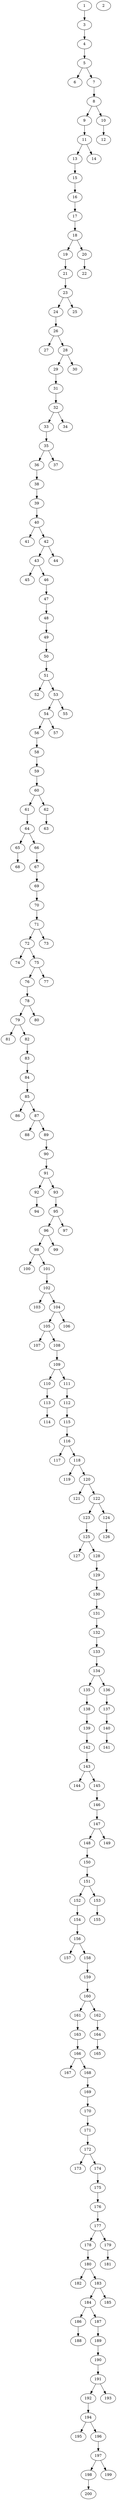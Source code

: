 // DAG automatically generated by daggen at Wed Apr 12 12:22:58 2017
// ./daggen --dot -n 200 --jump=1 --fat=0.2 --regularity=0.6 --density=0.4 
digraph G {
  1 [size="782757789696", alpha="0.05"]
  1 -> 3 [size ="679477248"]
  2 [size="8589934592", alpha="0.16"]
  3 [size="8483832510", alpha="0.13"]
  3 -> 4 [size ="209715200"]
  4 [size="319632046292", alpha="0.01"]
  4 -> 5 [size ="536870912"]
  5 [size="368293445632", alpha="0.12"]
  5 -> 6 [size ="411041792"]
  5 -> 7 [size ="411041792"]
  6 [size="431479968290", alpha="0.02"]
  7 [size="134465614945", alpha="0.03"]
  7 -> 8 [size ="209715200"]
  8 [size="134217728000", alpha="0.03"]
  8 -> 9 [size ="209715200"]
  8 -> 10 [size ="209715200"]
  9 [size="1107150408294", alpha="0.00"]
  9 -> 11 [size ="838860800"]
  10 [size="14632694566", alpha="0.18"]
  10 -> 12 [size ="411041792"]
  11 [size="8589934592", alpha="0.15"]
  11 -> 13 [size ="33554432"]
  11 -> 14 [size ="33554432"]
  12 [size="134217728000", alpha="0.00"]
  13 [size="782757789696", alpha="0.14"]
  13 -> 15 [size ="679477248"]
  14 [size="866321395316", alpha="0.01"]
  15 [size="68719476736", alpha="0.13"]
  15 -> 16 [size ="134217728"]
  16 [size="1731127986", alpha="0.19"]
  16 -> 17 [size ="33554432"]
  17 [size="162281346488", alpha="0.02"]
  17 -> 18 [size ="301989888"]
  18 [size="549755813888", alpha="0.16"]
  18 -> 19 [size ="536870912"]
  18 -> 20 [size ="536870912"]
  19 [size="875952263604", alpha="0.05"]
  19 -> 21 [size ="838860800"]
  20 [size="4009825373", alpha="0.02"]
  20 -> 22 [size ="134217728"]
  21 [size="782757789696", alpha="0.11"]
  21 -> 23 [size ="679477248"]
  22 [size="727221561602", alpha="0.03"]
  23 [size="30237258776", alpha="0.16"]
  23 -> 24 [size ="536870912"]
  23 -> 25 [size ="536870912"]
  24 [size="368293445632", alpha="0.03"]
  24 -> 26 [size ="411041792"]
  25 [size="40856399638", alpha="0.13"]
  26 [size="6393023692", alpha="0.08"]
  26 -> 27 [size ="301989888"]
  26 -> 28 [size ="301989888"]
  27 [size="162507594659", alpha="0.02"]
  28 [size="134217728000", alpha="0.06"]
  28 -> 29 [size ="209715200"]
  28 -> 30 [size ="209715200"]
  29 [size="1340568091699", alpha="0.16"]
  29 -> 31 [size ="838860800"]
  30 [size="231928233984", alpha="0.04"]
  31 [size="134217728000", alpha="0.20"]
  31 -> 32 [size ="209715200"]
  32 [size="231928233984", alpha="0.07"]
  32 -> 33 [size ="301989888"]
  32 -> 34 [size ="301989888"]
  33 [size="232707122247", alpha="0.20"]
  33 -> 35 [size ="301989888"]
  34 [size="346447992954", alpha="0.09"]
  35 [size="100932335432", alpha="0.17"]
  35 -> 36 [size ="301989888"]
  35 -> 37 [size ="301989888"]
  36 [size="1513910674", alpha="0.19"]
  36 -> 38 [size ="33554432"]
  37 [size="368293445632", alpha="0.02"]
  38 [size="14098588578", alpha="0.17"]
  38 -> 39 [size ="301989888"]
  39 [size="231928233984", alpha="0.18"]
  39 -> 40 [size ="301989888"]
  40 [size="292423979", alpha="0.10"]
  40 -> 41 [size ="33554432"]
  40 -> 42 [size ="33554432"]
  41 [size="123916463380", alpha="0.01"]
  42 [size="31624218070", alpha="0.04"]
  42 -> 43 [size ="536870912"]
  42 -> 44 [size ="536870912"]
  43 [size="47088533844", alpha="0.02"]
  43 -> 45 [size ="33554432"]
  43 -> 46 [size ="33554432"]
  44 [size="368293445632", alpha="0.05"]
  45 [size="7002538040", alpha="0.15"]
  46 [size="346665742616", alpha="0.19"]
  46 -> 47 [size ="301989888"]
  47 [size="780052042700", alpha="0.01"]
  47 -> 48 [size ="838860800"]
  48 [size="231928233984", alpha="0.18"]
  48 -> 49 [size ="301989888"]
  49 [size="3493827101", alpha="0.03"]
  49 -> 50 [size ="301989888"]
  50 [size="27951933172", alpha="0.20"]
  50 -> 51 [size ="838860800"]
  51 [size="231928233984", alpha="0.02"]
  51 -> 52 [size ="301989888"]
  51 -> 53 [size ="301989888"]
  52 [size="549755813888", alpha="0.18"]
  53 [size="782757789696", alpha="0.07"]
  53 -> 54 [size ="679477248"]
  53 -> 55 [size ="679477248"]
  54 [size="134217728000", alpha="0.07"]
  54 -> 56 [size ="209715200"]
  54 -> 57 [size ="209715200"]
  55 [size="782757789696", alpha="0.06"]
  56 [size="134217728000", alpha="0.16"]
  56 -> 58 [size ="209715200"]
  57 [size="550909058", alpha="0.20"]
  58 [size="284625228782", alpha="0.01"]
  58 -> 59 [size ="411041792"]
  59 [size="5028174400", alpha="0.09"]
  59 -> 60 [size ="536870912"]
  60 [size="2784825456", alpha="0.00"]
  60 -> 61 [size ="75497472"]
  60 -> 62 [size ="75497472"]
  61 [size="1381167554", alpha="0.12"]
  61 -> 64 [size ="134217728"]
  62 [size="9735145275", alpha="0.02"]
  62 -> 63 [size ="209715200"]
  63 [size="19652710513", alpha="0.05"]
  64 [size="210613763261", alpha="0.07"]
  64 -> 65 [size ="209715200"]
  64 -> 66 [size ="209715200"]
  65 [size="34215494968", alpha="0.07"]
  65 -> 68 [size ="536870912"]
  66 [size="5498348364", alpha="0.02"]
  66 -> 67 [size ="209715200"]
  67 [size="134217728000", alpha="0.09"]
  67 -> 69 [size ="209715200"]
  68 [size="8589934592", alpha="0.06"]
  69 [size="1073741824000", alpha="0.06"]
  69 -> 70 [size ="838860800"]
  70 [size="429462980428", alpha="0.08"]
  70 -> 71 [size ="301989888"]
  71 [size="7289319024", alpha="0.11"]
  71 -> 72 [size ="134217728"]
  71 -> 73 [size ="134217728"]
  72 [size="232915245660", alpha="0.03"]
  72 -> 74 [size ="209715200"]
  72 -> 75 [size ="209715200"]
  73 [size="251083858489", alpha="0.20"]
  74 [size="599097916240", alpha="0.19"]
  75 [size="9435397455", alpha="0.10"]
  75 -> 76 [size ="209715200"]
  75 -> 77 [size ="209715200"]
  76 [size="368293445632", alpha="0.11"]
  76 -> 78 [size ="411041792"]
  77 [size="24301579040", alpha="0.06"]
  78 [size="175169819819", alpha="0.15"]
  78 -> 79 [size ="301989888"]
  78 -> 80 [size ="301989888"]
  79 [size="19463913879", alpha="0.10"]
  79 -> 81 [size ="33554432"]
  79 -> 82 [size ="33554432"]
  80 [size="19593331762", alpha="0.13"]
  81 [size="6490525452", alpha="0.03"]
  82 [size="1665238690", alpha="0.09"]
  82 -> 83 [size ="33554432"]
  83 [size="201051908707", alpha="0.20"]
  83 -> 84 [size ="209715200"]
  84 [size="14020668690", alpha="0.04"]
  84 -> 85 [size ="301989888"]
  85 [size="5954727375", alpha="0.18"]
  85 -> 86 [size ="209715200"]
  85 -> 87 [size ="209715200"]
  86 [size="7360192937", alpha="0.15"]
  87 [size="485930136154", alpha="0.10"]
  87 -> 88 [size ="301989888"]
  87 -> 89 [size ="301989888"]
  88 [size="7765856960", alpha="0.17"]
  89 [size="38190205328", alpha="0.01"]
  89 -> 90 [size ="33554432"]
  90 [size="231928233984", alpha="0.19"]
  90 -> 91 [size ="301989888"]
  91 [size="16008255344", alpha="0.03"]
  91 -> 92 [size ="536870912"]
  91 -> 93 [size ="536870912"]
  92 [size="8589934592", alpha="0.09"]
  92 -> 94 [size ="33554432"]
  93 [size="782757789696", alpha="0.09"]
  93 -> 95 [size ="679477248"]
  94 [size="52046506166", alpha="0.10"]
  95 [size="1073741824000", alpha="0.05"]
  95 -> 96 [size ="838860800"]
  95 -> 97 [size ="838860800"]
  96 [size="50464585272", alpha="0.06"]
  96 -> 98 [size ="134217728"]
  96 -> 99 [size ="134217728"]
  97 [size="9656901281", alpha="0.09"]
  98 [size="28991029248", alpha="0.17"]
  98 -> 100 [size ="75497472"]
  98 -> 101 [size ="75497472"]
  99 [size="1796452072", alpha="0.06"]
  100 [size="13677474836", alpha="0.10"]
  101 [size="752453022", alpha="0.03"]
  101 -> 102 [size ="75497472"]
  102 [size="466749179", alpha="0.19"]
  102 -> 103 [size ="33554432"]
  102 -> 104 [size ="33554432"]
  103 [size="325415562124", alpha="0.16"]
  104 [size="549755813888", alpha="0.14"]
  104 -> 105 [size ="536870912"]
  104 -> 106 [size ="536870912"]
  105 [size="4530429590", alpha="0.10"]
  105 -> 107 [size ="134217728"]
  105 -> 108 [size ="134217728"]
  106 [size="68719476736", alpha="0.10"]
  107 [size="549755813888", alpha="0.10"]
  108 [size="399161754252", alpha="0.16"]
  108 -> 109 [size ="411041792"]
  109 [size="25104692006", alpha="0.11"]
  109 -> 110 [size ="411041792"]
  109 -> 111 [size ="411041792"]
  110 [size="28271178864", alpha="0.11"]
  110 -> 113 [size ="33554432"]
  111 [size="3708266120", alpha="0.18"]
  111 -> 112 [size ="75497472"]
  112 [size="24270416618", alpha="0.07"]
  112 -> 115 [size ="33554432"]
  113 [size="1075241198989", alpha="0.04"]
  113 -> 114 [size ="838860800"]
  114 [size="34626803536", alpha="0.20"]
  115 [size="15211415732", alpha="0.04"]
  115 -> 116 [size ="411041792"]
  116 [size="8589934592", alpha="0.12"]
  116 -> 117 [size ="33554432"]
  116 -> 118 [size ="33554432"]
  117 [size="134217728000", alpha="0.09"]
  118 [size="231928233984", alpha="0.12"]
  118 -> 119 [size ="301989888"]
  118 -> 120 [size ="301989888"]
  119 [size="231928233984", alpha="0.09"]
  120 [size="782757789696", alpha="0.14"]
  120 -> 121 [size ="679477248"]
  120 -> 122 [size ="679477248"]
  121 [size="782757789696", alpha="0.01"]
  122 [size="782757789696", alpha="0.08"]
  122 -> 123 [size ="679477248"]
  122 -> 124 [size ="679477248"]
  123 [size="28991029248", alpha="0.04"]
  123 -> 125 [size ="75497472"]
  124 [size="1073741824000", alpha="0.08"]
  124 -> 126 [size ="838860800"]
  125 [size="231928233984", alpha="0.20"]
  125 -> 127 [size ="301989888"]
  125 -> 128 [size ="301989888"]
  126 [size="549755813888", alpha="0.04"]
  127 [size="54277723020", alpha="0.01"]
  128 [size="104039909256", alpha="0.03"]
  128 -> 129 [size ="134217728"]
  129 [size="1501379368", alpha="0.18"]
  129 -> 130 [size ="33554432"]
  130 [size="71034227820", alpha="0.08"]
  130 -> 131 [size ="134217728"]
  131 [size="549755813888", alpha="0.14"]
  131 -> 132 [size ="536870912"]
  132 [size="368293445632", alpha="0.02"]
  132 -> 133 [size ="411041792"]
  133 [size="12776495612", alpha="0.02"]
  133 -> 134 [size ="209715200"]
  134 [size="782757789696", alpha="0.01"]
  134 -> 135 [size ="679477248"]
  134 -> 136 [size ="679477248"]
  135 [size="41093022014", alpha="0.03"]
  135 -> 138 [size ="679477248"]
  136 [size="281875959886", alpha="0.09"]
  136 -> 137 [size ="209715200"]
  137 [size="11506568836", alpha="0.15"]
  137 -> 140 [size ="301989888"]
  138 [size="782757789696", alpha="0.11"]
  138 -> 139 [size ="679477248"]
  139 [size="20622568190", alpha="0.04"]
  139 -> 142 [size ="411041792"]
  140 [size="2113210497", alpha="0.11"]
  140 -> 141 [size ="75497472"]
  141 [size="4088539306", alpha="0.02"]
  142 [size="28991029248", alpha="0.20"]
  142 -> 143 [size ="75497472"]
  143 [size="18020422488", alpha="0.05"]
  143 -> 144 [size ="838860800"]
  143 -> 145 [size ="838860800"]
  144 [size="1179335745", alpha="0.11"]
  145 [size="8813353882", alpha="0.16"]
  145 -> 146 [size ="33554432"]
  146 [size="18751467550", alpha="0.08"]
  146 -> 147 [size ="536870912"]
  147 [size="5656480386", alpha="0.08"]
  147 -> 148 [size ="134217728"]
  147 -> 149 [size ="134217728"]
  148 [size="48659568350", alpha="0.05"]
  148 -> 150 [size ="838860800"]
  149 [size="131647048536", alpha="0.08"]
  150 [size="231928233984", alpha="0.09"]
  150 -> 151 [size ="301989888"]
  151 [size="26809412597", alpha="0.17"]
  151 -> 152 [size ="679477248"]
  151 -> 153 [size ="679477248"]
  152 [size="22715045089", alpha="0.01"]
  152 -> 154 [size ="33554432"]
  153 [size="231928233984", alpha="0.05"]
  153 -> 155 [size ="301989888"]
  154 [size="28991029248", alpha="0.09"]
  154 -> 156 [size ="75497472"]
  155 [size="363350699689", alpha="0.16"]
  156 [size="88207569504", alpha="0.08"]
  156 -> 157 [size ="75497472"]
  156 -> 158 [size ="75497472"]
  157 [size="134217728000", alpha="0.18"]
  158 [size="14923713387", alpha="0.16"]
  158 -> 159 [size ="33554432"]
  159 [size="166116077849", alpha="0.17"]
  159 -> 160 [size ="679477248"]
  160 [size="57329908701", alpha="0.18"]
  160 -> 161 [size ="209715200"]
  160 -> 162 [size ="209715200"]
  161 [size="34914094278", alpha="0.00"]
  161 -> 163 [size ="679477248"]
  162 [size="1717818807", alpha="0.17"]
  162 -> 164 [size ="33554432"]
  163 [size="1073741824000", alpha="0.02"]
  163 -> 166 [size ="838860800"]
  164 [size="36022459113", alpha="0.08"]
  164 -> 165 [size ="33554432"]
  165 [size="28991029248", alpha="0.04"]
  166 [size="231928233984", alpha="0.07"]
  166 -> 167 [size ="301989888"]
  166 -> 168 [size ="301989888"]
  167 [size="17486448317", alpha="0.01"]
  168 [size="549755813888", alpha="0.09"]
  168 -> 169 [size ="536870912"]
  169 [size="782757789696", alpha="0.17"]
  169 -> 170 [size ="679477248"]
  170 [size="1051385055802", alpha="0.17"]
  170 -> 171 [size ="679477248"]
  171 [size="45914800450", alpha="0.04"]
  171 -> 172 [size ="75497472"]
  172 [size="25241317549", alpha="0.05"]
  172 -> 173 [size ="33554432"]
  172 -> 174 [size ="33554432"]
  173 [size="38306444328", alpha="0.07"]
  174 [size="231928233984", alpha="0.01"]
  174 -> 175 [size ="301989888"]
  175 [size="39783293324", alpha="0.14"]
  175 -> 176 [size ="33554432"]
  176 [size="7603430723", alpha="0.14"]
  176 -> 177 [size ="679477248"]
  177 [size="74349606680", alpha="0.00"]
  177 -> 178 [size ="75497472"]
  177 -> 179 [size ="75497472"]
  178 [size="141381850466", alpha="0.14"]
  178 -> 180 [size ="301989888"]
  179 [size="231928233984", alpha="0.11"]
  179 -> 181 [size ="301989888"]
  180 [size="4988583202", alpha="0.02"]
  180 -> 182 [size ="134217728"]
  180 -> 183 [size ="134217728"]
  181 [size="112172115980", alpha="0.17"]
  182 [size="139657913288", alpha="0.14"]
  183 [size="1073741824000", alpha="0.16"]
  183 -> 184 [size ="838860800"]
  183 -> 185 [size ="838860800"]
  184 [size="8589934592", alpha="0.04"]
  184 -> 186 [size ="33554432"]
  184 -> 187 [size ="33554432"]
  185 [size="4769952530", alpha="0.13"]
  186 [size="999629006", alpha="0.14"]
  186 -> 188 [size ="75497472"]
  187 [size="555196072398", alpha="0.04"]
  187 -> 189 [size ="838860800"]
  188 [size="8149904632", alpha="0.04"]
  189 [size="68719476736", alpha="0.19"]
  189 -> 190 [size ="134217728"]
  190 [size="41551895469", alpha="0.14"]
  190 -> 191 [size ="679477248"]
  191 [size="7865358906", alpha="0.01"]
  191 -> 192 [size ="838860800"]
  191 -> 193 [size ="838860800"]
  192 [size="368293445632", alpha="0.14"]
  192 -> 194 [size ="411041792"]
  193 [size="778442344553", alpha="0.03"]
  194 [size="20681314014", alpha="0.10"]
  194 -> 195 [size ="411041792"]
  194 -> 196 [size ="411041792"]
  195 [size="424525068", alpha="0.18"]
  196 [size="110329333521", alpha="0.09"]
  196 -> 197 [size ="75497472"]
  197 [size="549755813888", alpha="0.10"]
  197 -> 198 [size ="536870912"]
  197 -> 199 [size ="536870912"]
  198 [size="9547461795", alpha="0.01"]
  198 -> 200 [size ="33554432"]
  199 [size="28991029248", alpha="0.13"]
  200 [size="549755813888", alpha="0.13"]
}
